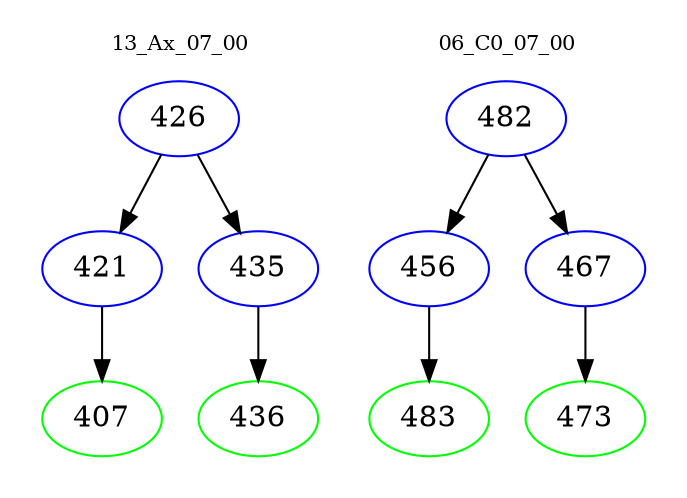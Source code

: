 digraph{
subgraph cluster_0 {
color = white
label = "13_Ax_07_00";
fontsize=10;
T0_426 [label="426", color="blue"]
T0_426 -> T0_421 [color="black"]
T0_421 [label="421", color="blue"]
T0_421 -> T0_407 [color="black"]
T0_407 [label="407", color="green"]
T0_426 -> T0_435 [color="black"]
T0_435 [label="435", color="blue"]
T0_435 -> T0_436 [color="black"]
T0_436 [label="436", color="green"]
}
subgraph cluster_1 {
color = white
label = "06_C0_07_00";
fontsize=10;
T1_482 [label="482", color="blue"]
T1_482 -> T1_456 [color="black"]
T1_456 [label="456", color="blue"]
T1_456 -> T1_483 [color="black"]
T1_483 [label="483", color="green"]
T1_482 -> T1_467 [color="black"]
T1_467 [label="467", color="blue"]
T1_467 -> T1_473 [color="black"]
T1_473 [label="473", color="green"]
}
}
